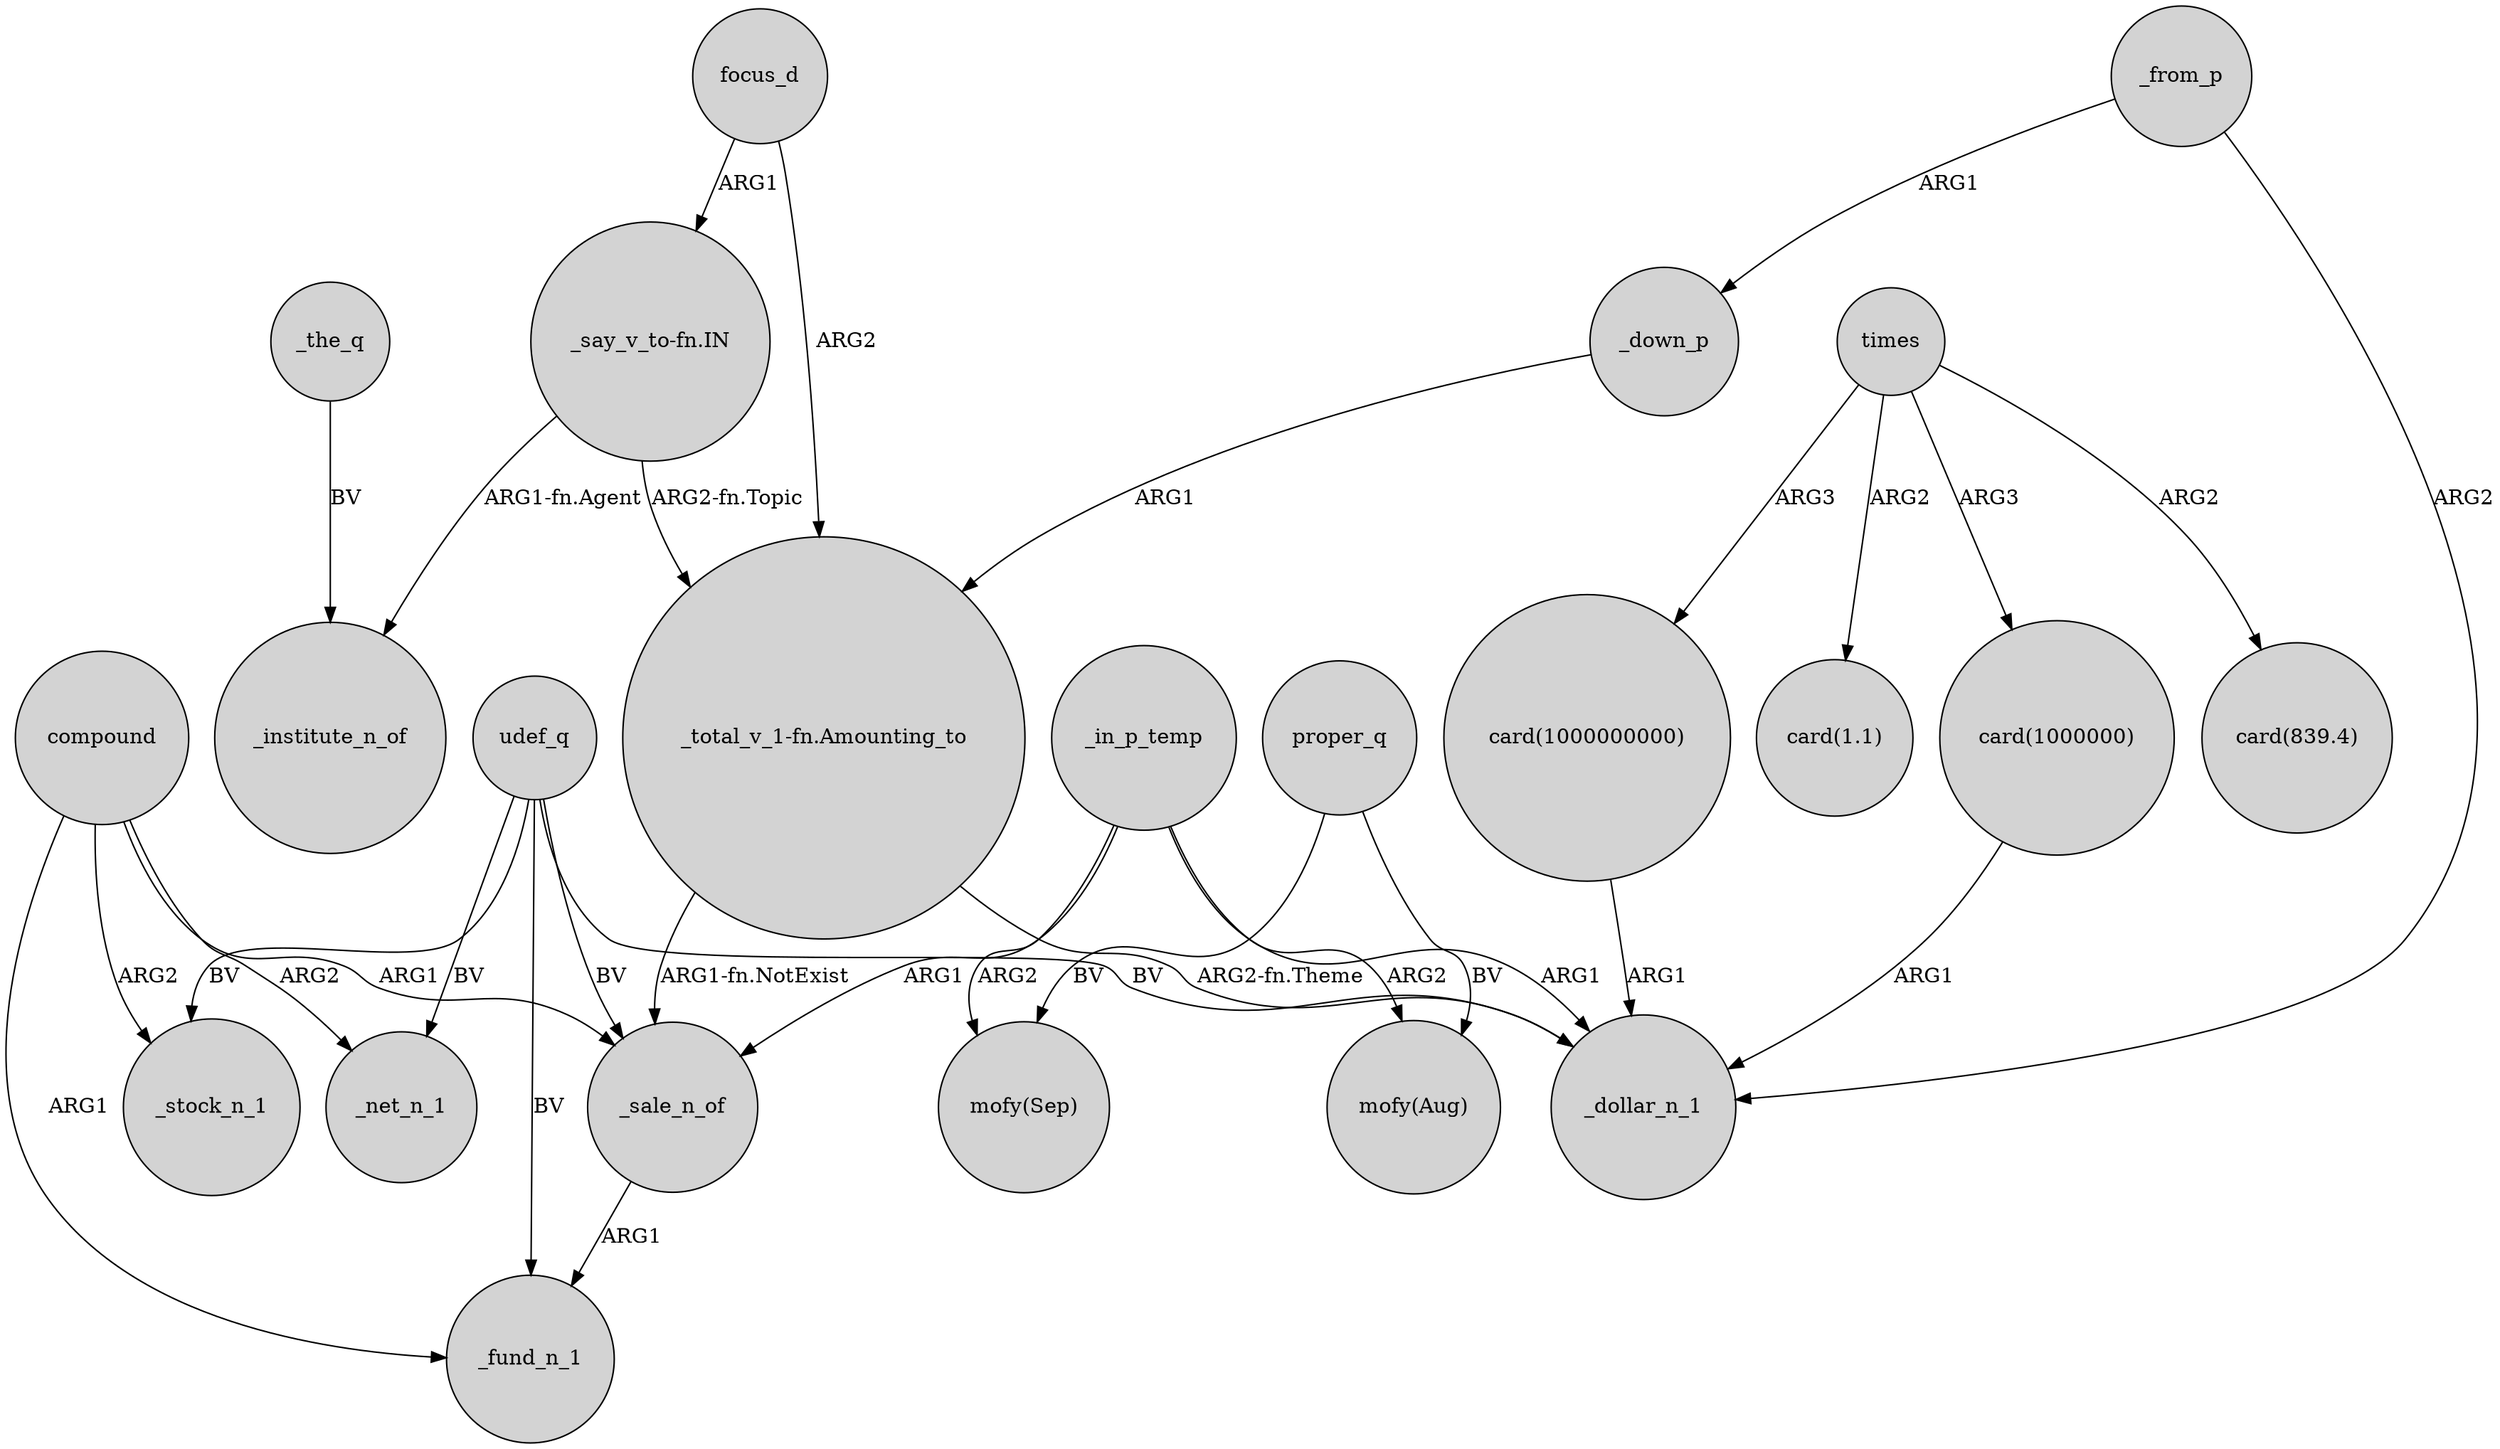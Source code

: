 digraph {
	node [shape=circle style=filled]
	"card(1000000)" -> _dollar_n_1 [label=ARG1]
	_the_q -> _institute_n_of [label=BV]
	_sale_n_of -> _fund_n_1 [label=ARG1]
	_from_p -> _down_p [label=ARG1]
	times -> "card(839.4)" [label=ARG2]
	"_say_v_to-fn.IN" -> _institute_n_of [label="ARG1-fn.Agent"]
	times -> "card(1.1)" [label=ARG2]
	proper_q -> "mofy(Sep)" [label=BV]
	_in_p_temp -> _sale_n_of [label=ARG1]
	focus_d -> "_total_v_1-fn.Amounting_to" [label=ARG2]
	times -> "card(1000000000)" [label=ARG3]
	compound -> _stock_n_1 [label=ARG2]
	udef_q -> _stock_n_1 [label=BV]
	_in_p_temp -> "mofy(Aug)" [label=ARG2]
	compound -> _fund_n_1 [label=ARG1]
	compound -> _net_n_1 [label=ARG2]
	times -> "card(1000000)" [label=ARG3]
	proper_q -> "mofy(Aug)" [label=BV]
	"_total_v_1-fn.Amounting_to" -> _sale_n_of [label="ARG1-fn.NotExist"]
	udef_q -> _fund_n_1 [label=BV]
	udef_q -> _sale_n_of [label=BV]
	udef_q -> _net_n_1 [label=BV]
	_down_p -> "_total_v_1-fn.Amounting_to" [label=ARG1]
	"_say_v_to-fn.IN" -> "_total_v_1-fn.Amounting_to" [label="ARG2-fn.Topic"]
	_in_p_temp -> _dollar_n_1 [label=ARG1]
	_from_p -> _dollar_n_1 [label=ARG2]
	"card(1000000000)" -> _dollar_n_1 [label=ARG1]
	"_total_v_1-fn.Amounting_to" -> _dollar_n_1 [label="ARG2-fn.Theme"]
	_in_p_temp -> "mofy(Sep)" [label=ARG2]
	compound -> _sale_n_of [label=ARG1]
	udef_q -> _dollar_n_1 [label=BV]
	focus_d -> "_say_v_to-fn.IN" [label=ARG1]
}
